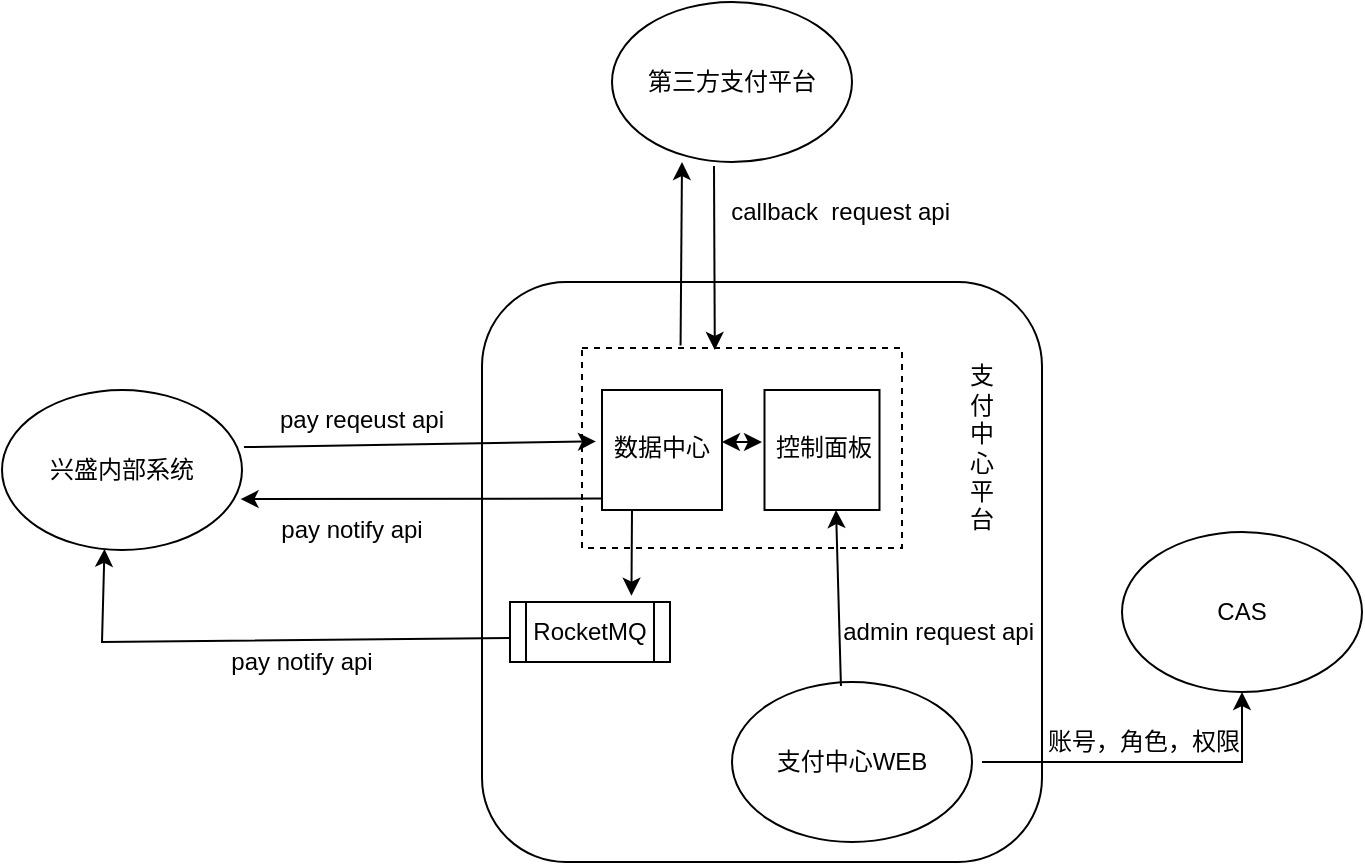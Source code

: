 <mxfile version="24.5.4" type="github">
  <diagram name="第 1 页" id="GJu2xxcoTFwMfSf1zXex">
    <mxGraphModel dx="819" dy="426" grid="1" gridSize="10" guides="1" tooltips="1" connect="1" arrows="1" fold="1" page="1" pageScale="1" pageWidth="827" pageHeight="1169" math="0" shadow="0">
      <root>
        <mxCell id="0" />
        <mxCell id="1" parent="0" />
        <mxCell id="ucPU0BhQU4PBDt9Wd7j5-8" value="" style="rounded=1;whiteSpace=wrap;html=1;" vertex="1" parent="1">
          <mxGeometry x="340" y="200" width="280" height="290" as="geometry" />
        </mxCell>
        <mxCell id="ucPU0BhQU4PBDt9Wd7j5-1" value="" style="rounded=0;whiteSpace=wrap;html=1;dashed=1;" vertex="1" parent="1">
          <mxGeometry x="390" y="233" width="160" height="100" as="geometry" />
        </mxCell>
        <mxCell id="ucPU0BhQU4PBDt9Wd7j5-2" value="兴盛内部系统" style="ellipse;whiteSpace=wrap;html=1;" vertex="1" parent="1">
          <mxGeometry x="100" y="254" width="120" height="80" as="geometry" />
        </mxCell>
        <mxCell id="ucPU0BhQU4PBDt9Wd7j5-3" value="支付中心WEB" style="ellipse;whiteSpace=wrap;html=1;" vertex="1" parent="1">
          <mxGeometry x="465" y="400" width="120" height="80" as="geometry" />
        </mxCell>
        <mxCell id="ucPU0BhQU4PBDt9Wd7j5-4" value="第三方支付平台" style="ellipse;whiteSpace=wrap;html=1;" vertex="1" parent="1">
          <mxGeometry x="405" y="60" width="120" height="80" as="geometry" />
        </mxCell>
        <mxCell id="ucPU0BhQU4PBDt9Wd7j5-5" value="" style="endArrow=classic;html=1;rounded=0;entryX=-0.042;entryY=0.39;entryDx=0;entryDy=0;exitX=1.008;exitY=0.357;exitDx=0;exitDy=0;exitPerimeter=0;entryPerimeter=0;" edge="1" parent="1" source="ucPU0BhQU4PBDt9Wd7j5-2" target="ucPU0BhQU4PBDt9Wd7j5-19">
          <mxGeometry width="50" height="50" relative="1" as="geometry">
            <mxPoint x="240" y="260" as="sourcePoint" />
            <mxPoint x="290" y="210" as="targetPoint" />
          </mxGeometry>
        </mxCell>
        <mxCell id="ucPU0BhQU4PBDt9Wd7j5-6" value="" style="endArrow=classic;html=1;rounded=0;exitX=0.425;exitY=1.025;exitDx=0;exitDy=0;exitPerimeter=0;entryX=0.415;entryY=0.01;entryDx=0;entryDy=0;entryPerimeter=0;" edge="1" parent="1" source="ucPU0BhQU4PBDt9Wd7j5-4" target="ucPU0BhQU4PBDt9Wd7j5-1">
          <mxGeometry width="50" height="50" relative="1" as="geometry">
            <mxPoint x="450" y="220" as="sourcePoint" />
            <mxPoint x="500" y="170" as="targetPoint" />
          </mxGeometry>
        </mxCell>
        <mxCell id="ucPU0BhQU4PBDt9Wd7j5-7" value="" style="endArrow=classic;html=1;rounded=0;entryX=0.622;entryY=1;entryDx=0;entryDy=0;entryPerimeter=0;exitX=0.454;exitY=0.025;exitDx=0;exitDy=0;exitPerimeter=0;" edge="1" parent="1" source="ucPU0BhQU4PBDt9Wd7j5-3" target="ucPU0BhQU4PBDt9Wd7j5-18">
          <mxGeometry width="50" height="50" relative="1" as="geometry">
            <mxPoint x="440" y="390" as="sourcePoint" />
            <mxPoint x="490" y="340" as="targetPoint" />
          </mxGeometry>
        </mxCell>
        <mxCell id="ucPU0BhQU4PBDt9Wd7j5-9" value="支&lt;div&gt;付&lt;/div&gt;&lt;div&gt;中&lt;/div&gt;&lt;div&gt;心&lt;/div&gt;&lt;div&gt;平&lt;/div&gt;&lt;div&gt;台&lt;/div&gt;" style="text;html=1;align=center;verticalAlign=middle;whiteSpace=wrap;rounded=0;" vertex="1" parent="1">
          <mxGeometry x="560" y="268" width="60" height="30" as="geometry" />
        </mxCell>
        <mxCell id="ucPU0BhQU4PBDt9Wd7j5-11" value="" style="endArrow=classic;html=1;rounded=0;exitX=0.007;exitY=0.905;exitDx=0;exitDy=0;entryX=0.994;entryY=0.657;entryDx=0;entryDy=0;entryPerimeter=0;exitPerimeter=0;" edge="1" parent="1" source="ucPU0BhQU4PBDt9Wd7j5-17">
          <mxGeometry width="50" height="50" relative="1" as="geometry">
            <mxPoint x="400.42" y="311.98" as="sourcePoint" />
            <mxPoint x="219.28" y="308.56" as="targetPoint" />
          </mxGeometry>
        </mxCell>
        <mxCell id="ucPU0BhQU4PBDt9Wd7j5-12" value="pay reqeust api" style="text;html=1;align=center;verticalAlign=middle;whiteSpace=wrap;rounded=0;" vertex="1" parent="1">
          <mxGeometry x="220" y="254" width="120" height="30" as="geometry" />
        </mxCell>
        <mxCell id="ucPU0BhQU4PBDt9Wd7j5-13" value="admin request api&amp;nbsp;" style="text;html=1;align=center;verticalAlign=middle;whiteSpace=wrap;rounded=0;" vertex="1" parent="1">
          <mxGeometry x="500" y="360" width="140" height="30" as="geometry" />
        </mxCell>
        <mxCell id="ucPU0BhQU4PBDt9Wd7j5-14" value="callback&amp;nbsp; request api&amp;nbsp;" style="text;html=1;align=center;verticalAlign=middle;whiteSpace=wrap;rounded=0;" vertex="1" parent="1">
          <mxGeometry x="436" y="150" width="170" height="30" as="geometry" />
        </mxCell>
        <mxCell id="ucPU0BhQU4PBDt9Wd7j5-15" value="pay notify api" style="text;html=1;align=center;verticalAlign=middle;whiteSpace=wrap;rounded=0;" vertex="1" parent="1">
          <mxGeometry x="230" y="309" width="90" height="30" as="geometry" />
        </mxCell>
        <mxCell id="ucPU0BhQU4PBDt9Wd7j5-17" value="" style="rounded=0;whiteSpace=wrap;html=1;" vertex="1" parent="1">
          <mxGeometry x="400" y="254" width="60" height="60" as="geometry" />
        </mxCell>
        <mxCell id="ucPU0BhQU4PBDt9Wd7j5-18" value="" style="rounded=0;whiteSpace=wrap;html=1;" vertex="1" parent="1">
          <mxGeometry x="481.25" y="254" width="57.5" height="60" as="geometry" />
        </mxCell>
        <mxCell id="ucPU0BhQU4PBDt9Wd7j5-19" value="数据中心" style="text;html=1;align=center;verticalAlign=middle;whiteSpace=wrap;rounded=0;" vertex="1" parent="1">
          <mxGeometry x="399.5" y="268" width="60" height="30" as="geometry" />
        </mxCell>
        <mxCell id="ucPU0BhQU4PBDt9Wd7j5-20" value="控制面板" style="text;html=1;align=center;verticalAlign=middle;whiteSpace=wrap;rounded=0;" vertex="1" parent="1">
          <mxGeometry x="481.25" y="268" width="60" height="30" as="geometry" />
        </mxCell>
        <mxCell id="ucPU0BhQU4PBDt9Wd7j5-21" value="RocketMQ" style="shape=process;whiteSpace=wrap;html=1;backgroundOutline=1;" vertex="1" parent="1">
          <mxGeometry x="354" y="360" width="80" height="30" as="geometry" />
        </mxCell>
        <mxCell id="ucPU0BhQU4PBDt9Wd7j5-22" value="CAS" style="ellipse;whiteSpace=wrap;html=1;" vertex="1" parent="1">
          <mxGeometry x="660" y="325" width="120" height="80" as="geometry" />
        </mxCell>
        <mxCell id="ucPU0BhQU4PBDt9Wd7j5-23" value="" style="endArrow=classic;html=1;rounded=0;entryX=0.5;entryY=1;entryDx=0;entryDy=0;" edge="1" parent="1" target="ucPU0BhQU4PBDt9Wd7j5-22">
          <mxGeometry width="50" height="50" relative="1" as="geometry">
            <mxPoint x="590" y="440" as="sourcePoint" />
            <mxPoint x="580" y="390" as="targetPoint" />
            <Array as="points">
              <mxPoint x="720" y="440" />
            </Array>
          </mxGeometry>
        </mxCell>
        <mxCell id="ucPU0BhQU4PBDt9Wd7j5-24" value="账号，角色，权限" style="text;html=1;align=center;verticalAlign=middle;whiteSpace=wrap;rounded=0;" vertex="1" parent="1">
          <mxGeometry x="606" y="415" width="130" height="30" as="geometry" />
        </mxCell>
        <mxCell id="ucPU0BhQU4PBDt9Wd7j5-26" value="" style="endArrow=classic;html=1;rounded=0;exitX=-0.004;exitY=0.6;exitDx=0;exitDy=0;exitPerimeter=0;entryX=0.427;entryY=0.993;entryDx=0;entryDy=0;entryPerimeter=0;" edge="1" parent="1" source="ucPU0BhQU4PBDt9Wd7j5-21" target="ucPU0BhQU4PBDt9Wd7j5-2">
          <mxGeometry width="50" height="50" relative="1" as="geometry">
            <mxPoint x="100" y="380" as="sourcePoint" />
            <mxPoint x="150" y="340" as="targetPoint" />
            <Array as="points">
              <mxPoint x="150" y="380" />
            </Array>
          </mxGeometry>
        </mxCell>
        <mxCell id="ucPU0BhQU4PBDt9Wd7j5-27" value="pay notify api" style="text;html=1;align=center;verticalAlign=middle;whiteSpace=wrap;rounded=0;" vertex="1" parent="1">
          <mxGeometry x="210" y="375" width="80" height="30" as="geometry" />
        </mxCell>
        <mxCell id="ucPU0BhQU4PBDt9Wd7j5-30" value="" style="endArrow=classic;html=1;rounded=0;exitX=0.25;exitY=1;exitDx=0;exitDy=0;entryX=0.759;entryY=-0.105;entryDx=0;entryDy=0;entryPerimeter=0;" edge="1" parent="1" source="ucPU0BhQU4PBDt9Wd7j5-17" target="ucPU0BhQU4PBDt9Wd7j5-21">
          <mxGeometry width="50" height="50" relative="1" as="geometry">
            <mxPoint x="430" y="370" as="sourcePoint" />
            <mxPoint x="411" y="350" as="targetPoint" />
          </mxGeometry>
        </mxCell>
        <mxCell id="ucPU0BhQU4PBDt9Wd7j5-31" value="" style="endArrow=classic;startArrow=classic;html=1;rounded=0;" edge="1" parent="1">
          <mxGeometry width="50" height="50" relative="1" as="geometry">
            <mxPoint x="460" y="280" as="sourcePoint" />
            <mxPoint x="480" y="280" as="targetPoint" />
          </mxGeometry>
        </mxCell>
        <mxCell id="ucPU0BhQU4PBDt9Wd7j5-32" value="" style="endArrow=classic;html=1;rounded=0;exitX=0.308;exitY=-0.013;exitDx=0;exitDy=0;exitPerimeter=0;" edge="1" parent="1" source="ucPU0BhQU4PBDt9Wd7j5-1">
          <mxGeometry width="50" height="50" relative="1" as="geometry">
            <mxPoint x="390" y="190" as="sourcePoint" />
            <mxPoint x="440" y="140" as="targetPoint" />
          </mxGeometry>
        </mxCell>
      </root>
    </mxGraphModel>
  </diagram>
</mxfile>
